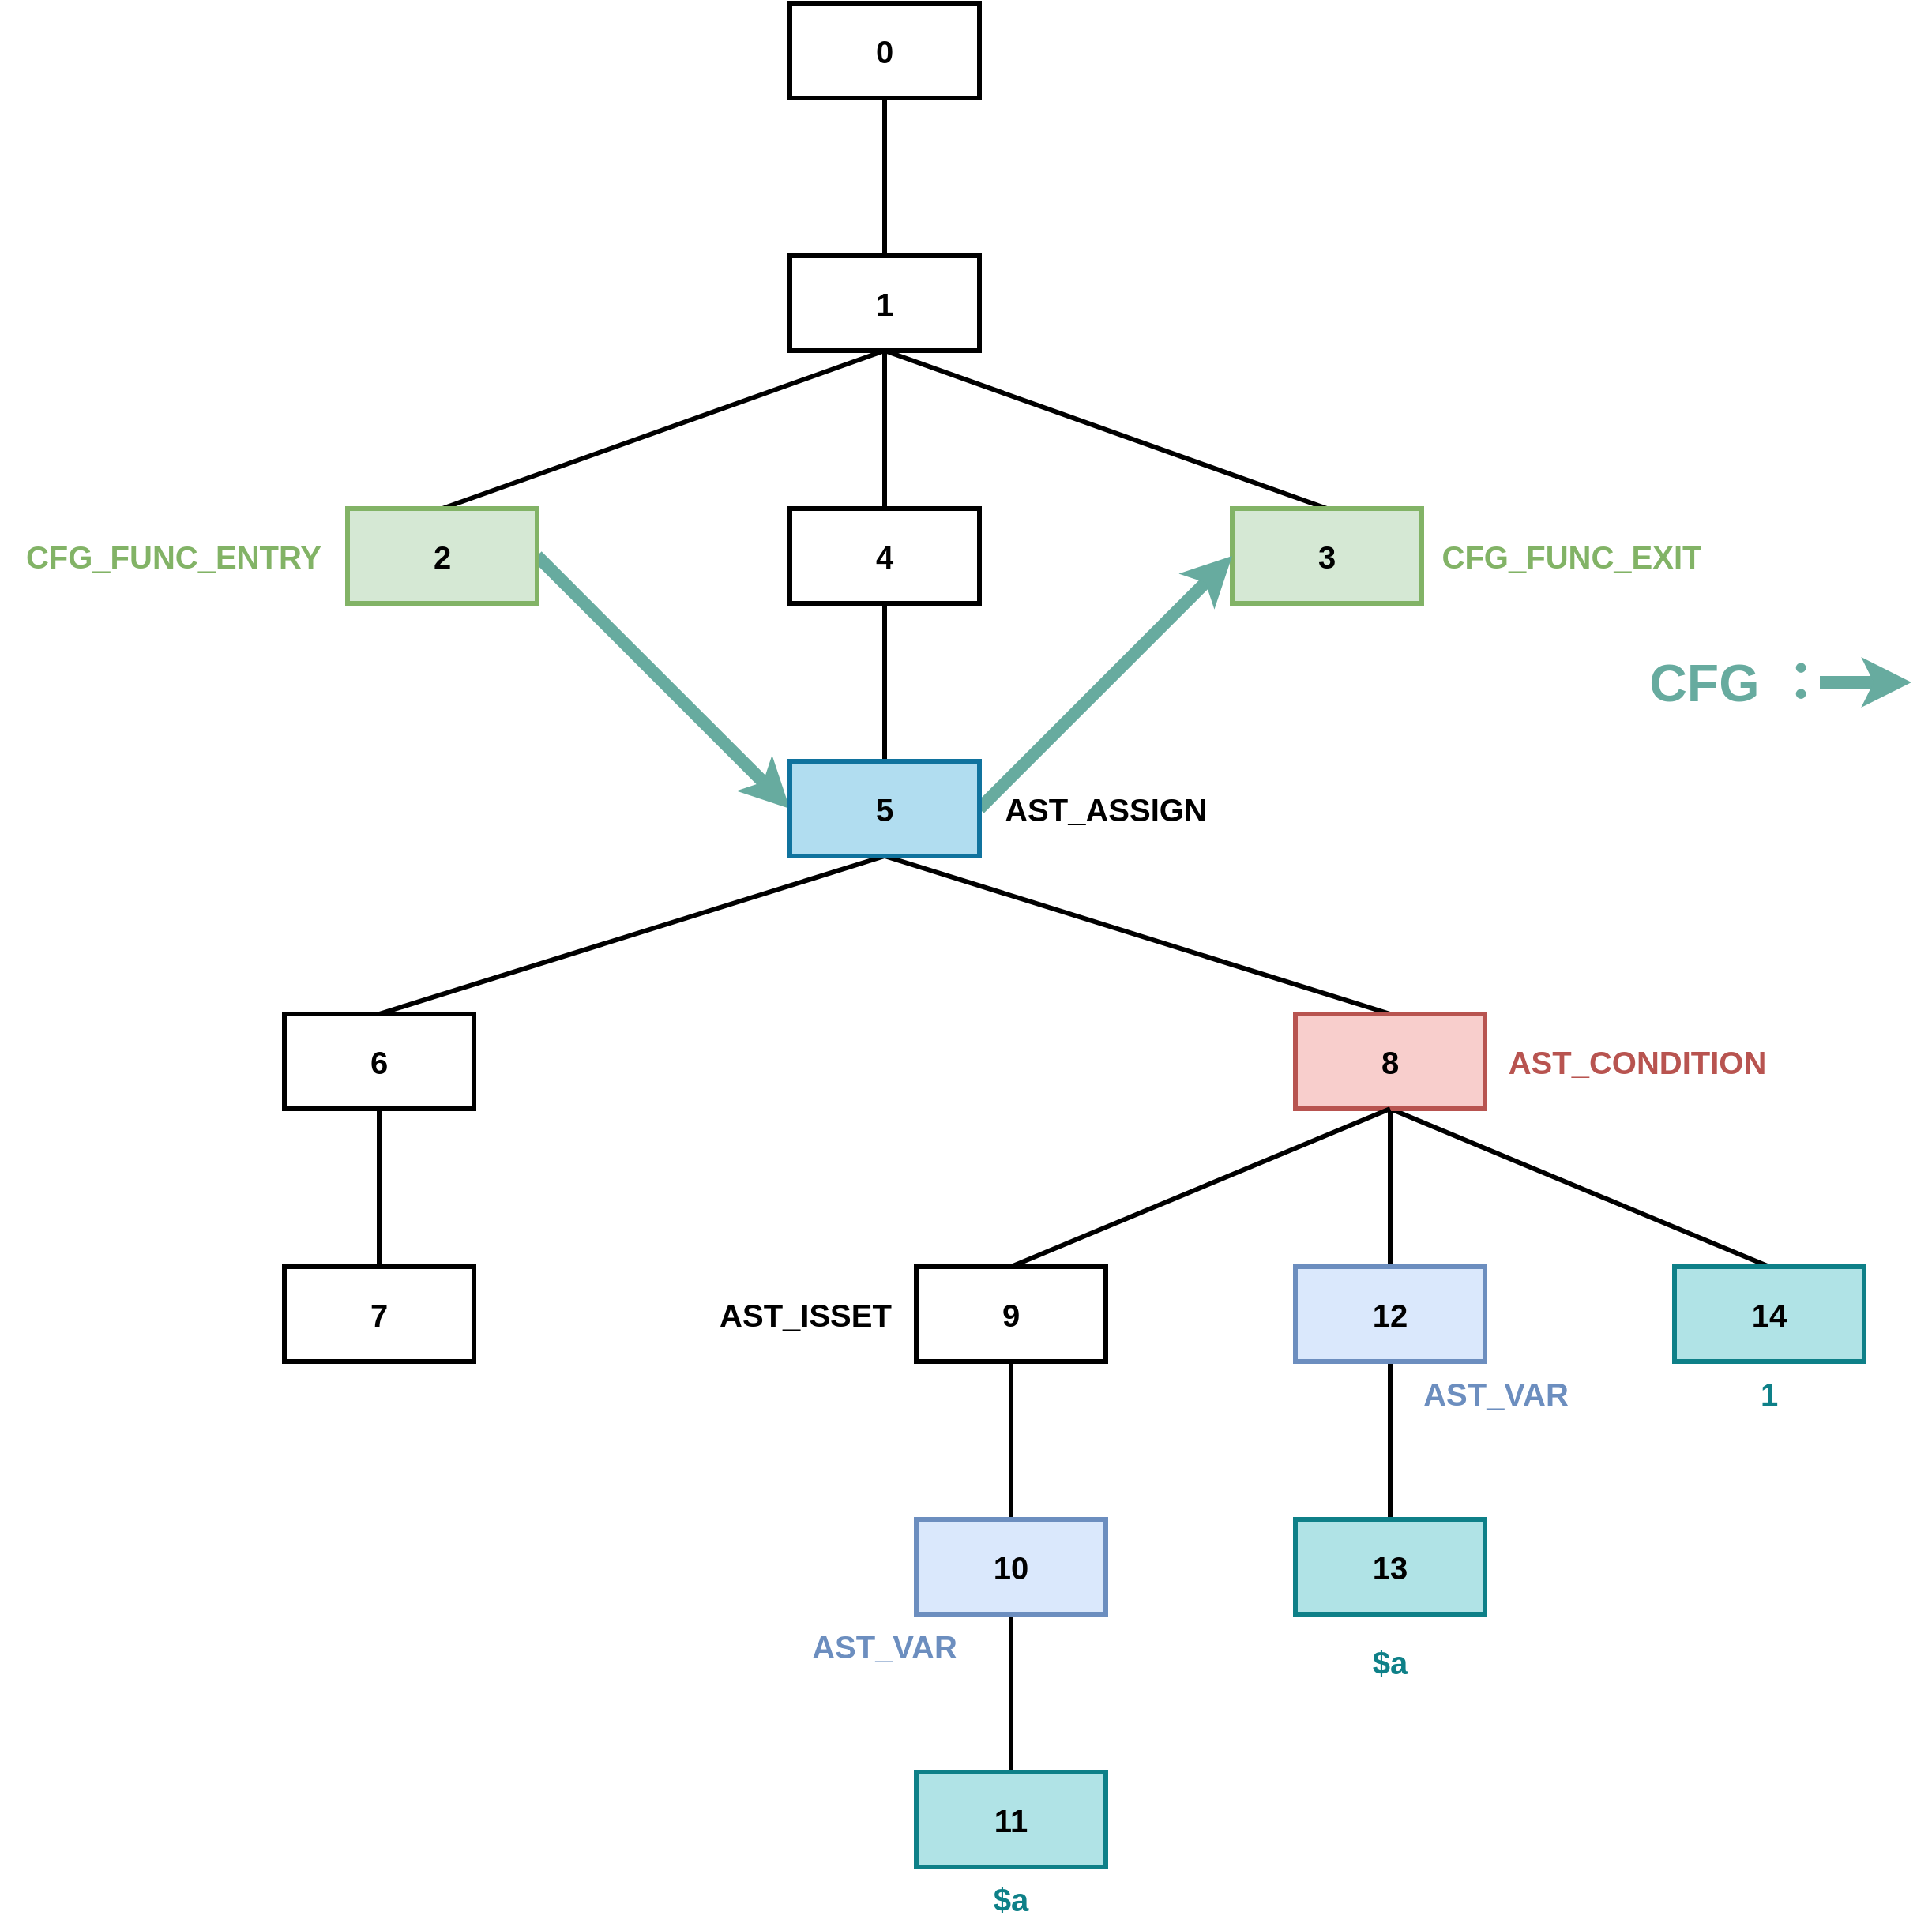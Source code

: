 <mxfile version="14.5.1" type="device"><diagram id="Nnm93IQypKRDatgswS9L" name="ifTernary-PHPJoern"><mxGraphModel dx="1864" dy="1778" grid="1" gridSize="10" guides="1" tooltips="1" connect="1" arrows="1" fold="1" page="1" pageScale="1" pageWidth="827" pageHeight="1169" math="0" shadow="0"><root><mxCell id="0"/><mxCell id="1" parent="0"/><mxCell id="kje7Q_dpe41WPGSwqazA-33" value="" style="edgeStyle=none;rounded=0;orthogonalLoop=1;jettySize=auto;html=1;endArrow=none;endFill=0;strokeWidth=3;" parent="1" source="kje7Q_dpe41WPGSwqazA-1" target="kje7Q_dpe41WPGSwqazA-3" edge="1"><mxGeometry relative="1" as="geometry"/></mxCell><mxCell id="kje7Q_dpe41WPGSwqazA-1" value="&lt;font style=&quot;font-size: 20px&quot;&gt;&lt;b&gt;0&lt;/b&gt;&lt;/font&gt;" style="rounded=0;whiteSpace=wrap;html=1;strokeWidth=3;" parent="1" vertex="1"><mxGeometry x="320" width="120" height="60" as="geometry"/></mxCell><mxCell id="kje7Q_dpe41WPGSwqazA-21" style="edgeStyle=none;rounded=0;orthogonalLoop=1;jettySize=auto;html=1;entryX=0.5;entryY=0;entryDx=0;entryDy=0;endArrow=none;endFill=0;exitX=0.5;exitY=1;exitDx=0;exitDy=0;strokeWidth=3;" parent="1" source="kje7Q_dpe41WPGSwqazA-3" target="kje7Q_dpe41WPGSwqazA-4" edge="1"><mxGeometry relative="1" as="geometry"/></mxCell><mxCell id="kje7Q_dpe41WPGSwqazA-22" style="edgeStyle=none;rounded=0;orthogonalLoop=1;jettySize=auto;html=1;entryX=0.5;entryY=0;entryDx=0;entryDy=0;endArrow=none;endFill=0;exitX=0.5;exitY=1;exitDx=0;exitDy=0;strokeWidth=3;" parent="1" source="kje7Q_dpe41WPGSwqazA-3" target="kje7Q_dpe41WPGSwqazA-5" edge="1"><mxGeometry relative="1" as="geometry"/></mxCell><mxCell id="kje7Q_dpe41WPGSwqazA-32" style="edgeStyle=none;rounded=0;orthogonalLoop=1;jettySize=auto;html=1;entryX=0.5;entryY=0;entryDx=0;entryDy=0;endArrow=none;endFill=0;strokeWidth=3;" parent="1" source="kje7Q_dpe41WPGSwqazA-3" target="kje7Q_dpe41WPGSwqazA-6" edge="1"><mxGeometry relative="1" as="geometry"/></mxCell><mxCell id="kje7Q_dpe41WPGSwqazA-3" value="&lt;font style=&quot;font-size: 20px&quot;&gt;&lt;b&gt;1&lt;/b&gt;&lt;/font&gt;" style="rounded=0;whiteSpace=wrap;html=1;strokeWidth=3;" parent="1" vertex="1"><mxGeometry x="320" y="160" width="120" height="60" as="geometry"/></mxCell><mxCell id="wFKUaZi2zMJ7cB2qZhqy-1" style="edgeStyle=none;rounded=0;orthogonalLoop=1;jettySize=auto;html=1;entryX=0;entryY=0.5;entryDx=0;entryDy=0;endArrow=classic;endFill=1;strokeWidth=8;strokeColor=#67AB9F;exitX=1;exitY=0.5;exitDx=0;exitDy=0;" parent="1" source="kje7Q_dpe41WPGSwqazA-4" target="kje7Q_dpe41WPGSwqazA-7" edge="1"><mxGeometry relative="1" as="geometry"/></mxCell><mxCell id="kje7Q_dpe41WPGSwqazA-4" value="&lt;font style=&quot;font-size: 20px&quot;&gt;&lt;b&gt;2&lt;/b&gt;&lt;/font&gt;" style="rounded=0;whiteSpace=wrap;html=1;strokeWidth=3;fillColor=#d5e8d4;strokeColor=#82b366;" parent="1" vertex="1"><mxGeometry x="40" y="320" width="120" height="60" as="geometry"/></mxCell><mxCell id="kje7Q_dpe41WPGSwqazA-5" value="&lt;font style=&quot;font-size: 20px&quot;&gt;&lt;b&gt;3&lt;/b&gt;&lt;/font&gt;" style="rounded=0;whiteSpace=wrap;html=1;strokeWidth=3;fillColor=#d5e8d4;strokeColor=#82b366;" parent="1" vertex="1"><mxGeometry x="600" y="320" width="120" height="60" as="geometry"/></mxCell><mxCell id="kje7Q_dpe41WPGSwqazA-31" style="edgeStyle=none;rounded=0;orthogonalLoop=1;jettySize=auto;html=1;endArrow=none;endFill=0;strokeWidth=3;" parent="1" source="kje7Q_dpe41WPGSwqazA-6" target="kje7Q_dpe41WPGSwqazA-7" edge="1"><mxGeometry relative="1" as="geometry"/></mxCell><mxCell id="kje7Q_dpe41WPGSwqazA-6" value="&lt;font style=&quot;font-size: 20px&quot;&gt;&lt;b&gt;4&lt;/b&gt;&lt;/font&gt;" style="rounded=0;whiteSpace=wrap;html=1;strokeWidth=3;" parent="1" vertex="1"><mxGeometry x="320" y="320" width="120" height="60" as="geometry"/></mxCell><mxCell id="kje7Q_dpe41WPGSwqazA-20" style="rounded=0;orthogonalLoop=1;jettySize=auto;html=1;entryX=0.5;entryY=0;entryDx=0;entryDy=0;exitX=0.5;exitY=1;exitDx=0;exitDy=0;strokeWidth=3;endArrow=none;endFill=0;" parent="1" source="kje7Q_dpe41WPGSwqazA-7" target="kje7Q_dpe41WPGSwqazA-8" edge="1"><mxGeometry relative="1" as="geometry"/></mxCell><mxCell id="kje7Q_dpe41WPGSwqazA-23" style="edgeStyle=none;rounded=0;orthogonalLoop=1;jettySize=auto;html=1;entryX=0.5;entryY=0;entryDx=0;entryDy=0;endArrow=none;endFill=0;exitX=0.5;exitY=1;exitDx=0;exitDy=0;strokeWidth=3;" parent="1" source="kje7Q_dpe41WPGSwqazA-7" target="kje7Q_dpe41WPGSwqazA-9" edge="1"><mxGeometry relative="1" as="geometry"/></mxCell><mxCell id="fCKvkDu64z6VxoDb8H_m-2" style="edgeStyle=none;rounded=0;orthogonalLoop=1;jettySize=auto;html=1;entryX=0;entryY=0.5;entryDx=0;entryDy=0;endArrow=classic;endFill=1;strokeColor=#67AB9F;strokeWidth=8;exitX=1;exitY=0.5;exitDx=0;exitDy=0;" parent="1" source="kje7Q_dpe41WPGSwqazA-7" target="kje7Q_dpe41WPGSwqazA-5" edge="1"><mxGeometry relative="1" as="geometry"/></mxCell><mxCell id="kje7Q_dpe41WPGSwqazA-7" value="&lt;font style=&quot;font-size: 20px&quot;&gt;&lt;b&gt;5&lt;/b&gt;&lt;/font&gt;" style="rounded=0;whiteSpace=wrap;html=1;strokeWidth=3;fillColor=#b1ddf0;strokeColor=#10739e;" parent="1" vertex="1"><mxGeometry x="320" y="480" width="120" height="60" as="geometry"/></mxCell><mxCell id="kje7Q_dpe41WPGSwqazA-24" style="edgeStyle=none;rounded=0;orthogonalLoop=1;jettySize=auto;html=1;endArrow=none;endFill=0;strokeWidth=3;" parent="1" source="kje7Q_dpe41WPGSwqazA-8" target="kje7Q_dpe41WPGSwqazA-10" edge="1"><mxGeometry relative="1" as="geometry"/></mxCell><mxCell id="kje7Q_dpe41WPGSwqazA-8" value="&lt;font style=&quot;font-size: 20px&quot;&gt;&lt;b&gt;6&lt;/b&gt;&lt;/font&gt;" style="rounded=0;whiteSpace=wrap;html=1;strokeWidth=3;" parent="1" vertex="1"><mxGeometry y="640" width="120" height="60" as="geometry"/></mxCell><mxCell id="kje7Q_dpe41WPGSwqazA-25" style="edgeStyle=none;rounded=0;orthogonalLoop=1;jettySize=auto;html=1;entryX=0.5;entryY=0;entryDx=0;entryDy=0;endArrow=none;endFill=0;strokeWidth=3;" parent="1" source="kje7Q_dpe41WPGSwqazA-9" target="kje7Q_dpe41WPGSwqazA-12" edge="1"><mxGeometry relative="1" as="geometry"/></mxCell><mxCell id="kje7Q_dpe41WPGSwqazA-27" style="edgeStyle=none;rounded=0;orthogonalLoop=1;jettySize=auto;html=1;entryX=0.5;entryY=0;entryDx=0;entryDy=0;endArrow=none;endFill=0;strokeWidth=3;exitX=0.5;exitY=1;exitDx=0;exitDy=0;" parent="1" source="kje7Q_dpe41WPGSwqazA-9" target="kje7Q_dpe41WPGSwqazA-13" edge="1"><mxGeometry relative="1" as="geometry"/></mxCell><mxCell id="kje7Q_dpe41WPGSwqazA-9" value="&lt;font style=&quot;font-size: 20px&quot;&gt;&lt;b&gt;8&lt;/b&gt;&lt;/font&gt;" style="rounded=0;whiteSpace=wrap;html=1;strokeWidth=3;fillColor=#f8cecc;strokeColor=#b85450;" parent="1" vertex="1"><mxGeometry x="640" y="640" width="120" height="60" as="geometry"/></mxCell><mxCell id="kje7Q_dpe41WPGSwqazA-10" value="&lt;font style=&quot;font-size: 20px&quot;&gt;&lt;b&gt;7&lt;/b&gt;&lt;/font&gt;" style="rounded=0;whiteSpace=wrap;html=1;strokeWidth=3;" parent="1" vertex="1"><mxGeometry y="800" width="120" height="60" as="geometry"/></mxCell><mxCell id="kje7Q_dpe41WPGSwqazA-26" style="edgeStyle=none;rounded=0;orthogonalLoop=1;jettySize=auto;html=1;entryX=0.5;entryY=1;entryDx=0;entryDy=0;endArrow=none;endFill=0;exitX=0.5;exitY=0;exitDx=0;exitDy=0;strokeWidth=3;" parent="1" source="kje7Q_dpe41WPGSwqazA-11" target="kje7Q_dpe41WPGSwqazA-9" edge="1"><mxGeometry relative="1" as="geometry"/></mxCell><mxCell id="kje7Q_dpe41WPGSwqazA-28" style="edgeStyle=none;rounded=0;orthogonalLoop=1;jettySize=auto;html=1;entryX=0.5;entryY=0;entryDx=0;entryDy=0;endArrow=none;endFill=0;strokeWidth=3;" parent="1" source="kje7Q_dpe41WPGSwqazA-11" target="kje7Q_dpe41WPGSwqazA-14" edge="1"><mxGeometry relative="1" as="geometry"/></mxCell><mxCell id="kje7Q_dpe41WPGSwqazA-11" value="&lt;font style=&quot;font-size: 20px&quot;&gt;&lt;b&gt;9&lt;/b&gt;&lt;/font&gt;" style="rounded=0;whiteSpace=wrap;html=1;strokeWidth=3;" parent="1" vertex="1"><mxGeometry x="400" y="800" width="120" height="60" as="geometry"/></mxCell><mxCell id="kje7Q_dpe41WPGSwqazA-30" style="edgeStyle=none;rounded=0;orthogonalLoop=1;jettySize=auto;html=1;entryX=0.5;entryY=0;entryDx=0;entryDy=0;endArrow=none;endFill=0;strokeWidth=3;" parent="1" source="kje7Q_dpe41WPGSwqazA-12" target="kje7Q_dpe41WPGSwqazA-16" edge="1"><mxGeometry relative="1" as="geometry"/></mxCell><mxCell id="kje7Q_dpe41WPGSwqazA-12" value="&lt;font style=&quot;font-size: 20px&quot;&gt;&lt;b&gt;12&lt;/b&gt;&lt;/font&gt;" style="rounded=0;whiteSpace=wrap;html=1;strokeWidth=3;fillColor=#dae8fc;strokeColor=#6c8ebf;" parent="1" vertex="1"><mxGeometry x="640" y="800" width="120" height="60" as="geometry"/></mxCell><mxCell id="kje7Q_dpe41WPGSwqazA-13" value="&lt;font style=&quot;font-size: 20px&quot;&gt;&lt;b&gt;14&lt;/b&gt;&lt;/font&gt;" style="rounded=0;whiteSpace=wrap;html=1;strokeWidth=3;fillColor=#b0e3e6;strokeColor=#0e8088;" parent="1" vertex="1"><mxGeometry x="880" y="800" width="120" height="60" as="geometry"/></mxCell><mxCell id="kje7Q_dpe41WPGSwqazA-29" style="edgeStyle=none;rounded=0;orthogonalLoop=1;jettySize=auto;html=1;entryX=0.5;entryY=0;entryDx=0;entryDy=0;endArrow=none;endFill=0;strokeWidth=3;" parent="1" source="kje7Q_dpe41WPGSwqazA-14" target="kje7Q_dpe41WPGSwqazA-15" edge="1"><mxGeometry relative="1" as="geometry"/></mxCell><mxCell id="kje7Q_dpe41WPGSwqazA-14" value="&lt;font style=&quot;font-size: 20px&quot;&gt;&lt;b&gt;10&lt;/b&gt;&lt;/font&gt;" style="rounded=0;whiteSpace=wrap;html=1;strokeWidth=3;fillColor=#dae8fc;strokeColor=#6c8ebf;" parent="1" vertex="1"><mxGeometry x="400" y="960" width="120" height="60" as="geometry"/></mxCell><mxCell id="kje7Q_dpe41WPGSwqazA-15" value="&lt;font style=&quot;font-size: 20px&quot;&gt;&lt;b&gt;11&lt;/b&gt;&lt;/font&gt;" style="rounded=0;whiteSpace=wrap;html=1;strokeWidth=3;fillColor=#b0e3e6;strokeColor=#0e8088;" parent="1" vertex="1"><mxGeometry x="400" y="1120" width="120" height="60" as="geometry"/></mxCell><mxCell id="kje7Q_dpe41WPGSwqazA-16" value="&lt;font style=&quot;font-size: 20px&quot;&gt;&lt;b&gt;13&lt;/b&gt;&lt;/font&gt;" style="rounded=0;whiteSpace=wrap;html=1;strokeWidth=3;fillColor=#b0e3e6;strokeColor=#0e8088;" parent="1" vertex="1"><mxGeometry x="640" y="960" width="120" height="60" as="geometry"/></mxCell><mxCell id="kje7Q_dpe41WPGSwqazA-34" value="&lt;font style=&quot;font-size: 20px&quot;&gt;&lt;b&gt;AST_ASSIGN&lt;/b&gt;&lt;/font&gt;" style="text;html=1;strokeColor=none;fillColor=none;align=center;verticalAlign=middle;whiteSpace=wrap;rounded=0;" parent="1" vertex="1"><mxGeometry x="460" y="500" width="120" height="20" as="geometry"/></mxCell><mxCell id="kje7Q_dpe41WPGSwqazA-35" value="&lt;font color=&quot;#b85450&quot; style=&quot;font-size: 20px&quot;&gt;AST_CONDITION&lt;/font&gt;" style="text;html=1;strokeColor=none;fillColor=none;align=center;verticalAlign=middle;whiteSpace=wrap;rounded=0;fontStyle=1" parent="1" vertex="1"><mxGeometry x="770" y="655" width="173" height="30" as="geometry"/></mxCell><mxCell id="kje7Q_dpe41WPGSwqazA-37" value="&lt;span style=&quot;font-size: 20px&quot;&gt;&lt;b&gt;&lt;font color=&quot;#0e8088&quot;&gt;$a&lt;/font&gt;&lt;/b&gt;&lt;/span&gt;" style="text;html=1;strokeColor=none;fillColor=none;align=center;verticalAlign=middle;whiteSpace=wrap;rounded=0;" parent="1" vertex="1"><mxGeometry x="640" y="1040" width="120" height="20" as="geometry"/></mxCell><mxCell id="kje7Q_dpe41WPGSwqazA-39" value="&lt;span style=&quot;font-size: 20px&quot;&gt;&lt;b&gt;&lt;font color=&quot;#6c8ebf&quot;&gt;AST_VAR&lt;/font&gt;&lt;/b&gt;&lt;/span&gt;" style="text;html=1;strokeColor=none;fillColor=none;align=center;verticalAlign=middle;whiteSpace=wrap;rounded=0;" parent="1" vertex="1"><mxGeometry x="707" y="870" width="120" height="20" as="geometry"/></mxCell><mxCell id="kje7Q_dpe41WPGSwqazA-40" value="&lt;span style=&quot;font-size: 20px&quot;&gt;&lt;b&gt;&lt;font color=&quot;#6c8ebf&quot;&gt;AST_VAR&lt;/font&gt;&lt;/b&gt;&lt;/span&gt;" style="text;html=1;strokeColor=none;fillColor=none;align=center;verticalAlign=middle;whiteSpace=wrap;rounded=0;" parent="1" vertex="1"><mxGeometry x="320" y="1030" width="120" height="20" as="geometry"/></mxCell><mxCell id="kje7Q_dpe41WPGSwqazA-41" value="&lt;span style=&quot;font-size: 20px&quot;&gt;&lt;b&gt;&lt;font color=&quot;#0e8088&quot;&gt;$a&lt;/font&gt;&lt;/b&gt;&lt;/span&gt;" style="text;html=1;strokeColor=none;fillColor=none;align=center;verticalAlign=middle;whiteSpace=wrap;rounded=0;" parent="1" vertex="1"><mxGeometry x="400" y="1190" width="120" height="20" as="geometry"/></mxCell><mxCell id="kje7Q_dpe41WPGSwqazA-43" value="&lt;span style=&quot;font-size: 20px&quot;&gt;&lt;b&gt;&lt;font color=&quot;#0e8088&quot;&gt;1&lt;/font&gt;&lt;/b&gt;&lt;/span&gt;" style="text;html=1;strokeColor=none;fillColor=none;align=center;verticalAlign=middle;whiteSpace=wrap;rounded=0;" parent="1" vertex="1"><mxGeometry x="880" y="870" width="120" height="20" as="geometry"/></mxCell><mxCell id="kje7Q_dpe41WPGSwqazA-44" value="&lt;font style=&quot;font-size: 20px&quot;&gt;&lt;b&gt;AST_ISSET&lt;/b&gt;&lt;/font&gt;" style="text;html=1;strokeColor=none;fillColor=none;align=center;verticalAlign=middle;whiteSpace=wrap;rounded=0;" parent="1" vertex="1"><mxGeometry x="270" y="820" width="120" height="20" as="geometry"/></mxCell><mxCell id="wFKUaZi2zMJ7cB2qZhqy-3" value="&lt;font color=&quot;#67ab9f&quot; size=&quot;1&quot;&gt;&lt;b style=&quot;font-size: 33px&quot;&gt;CFG ：&lt;/b&gt;&lt;/font&gt;" style="text;html=1;strokeColor=none;fillColor=none;align=center;verticalAlign=middle;whiteSpace=wrap;rounded=0;" parent="1" vertex="1"><mxGeometry x="840" y="420" width="160" height="20" as="geometry"/></mxCell><mxCell id="fCKvkDu64z6VxoDb8H_m-5" value="" style="endArrow=classic;html=1;strokeColor=#67AB9F;strokeWidth=8;" parent="1" edge="1"><mxGeometry width="50" height="50" relative="1" as="geometry"><mxPoint x="972" y="430" as="sourcePoint"/><mxPoint x="1030" y="430" as="targetPoint"/></mxGeometry></mxCell><mxCell id="mAKN4xkoiyL26wbkTASi-1" value="&lt;font style=&quot;font-size: 20px&quot; color=&quot;#82b366&quot;&gt;&lt;b&gt;CFG_FUNC_EXIT&lt;/b&gt;&lt;/font&gt;" style="text;html=1;strokeColor=none;fillColor=none;align=center;verticalAlign=middle;whiteSpace=wrap;rounded=0;" parent="1" vertex="1"><mxGeometry x="720" y="340" width="190" height="20" as="geometry"/></mxCell><mxCell id="mAKN4xkoiyL26wbkTASi-3" value="&lt;font style=&quot;font-size: 20px&quot; color=&quot;#82b366&quot;&gt;&lt;b&gt;CFG_FUNC_ENTRY&lt;/b&gt;&lt;/font&gt;" style="text;html=1;strokeColor=none;fillColor=none;align=center;verticalAlign=middle;whiteSpace=wrap;rounded=0;" parent="1" vertex="1"><mxGeometry x="-180" y="340" width="220" height="20" as="geometry"/></mxCell></root></mxGraphModel></diagram></mxfile>